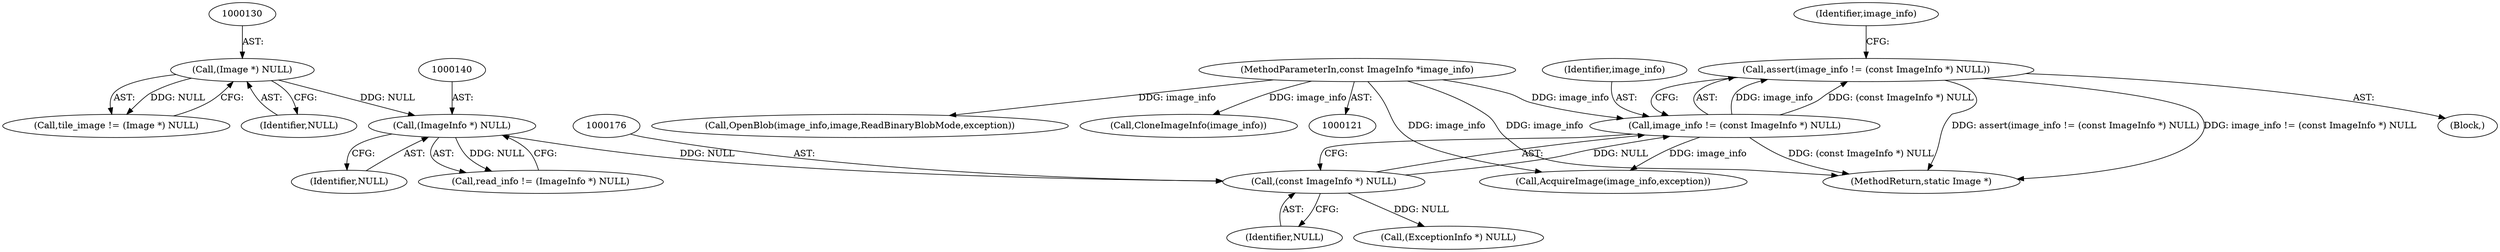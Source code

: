 digraph "0_ImageMagick_6b6bff054d569a77973f2140c0e86366e6168a6c_1@API" {
"1000172" [label="(Call,assert(image_info != (const ImageInfo *) NULL))"];
"1000173" [label="(Call,image_info != (const ImageInfo *) NULL)"];
"1000122" [label="(MethodParameterIn,const ImageInfo *image_info)"];
"1000175" [label="(Call,(const ImageInfo *) NULL)"];
"1000139" [label="(Call,(ImageInfo *) NULL)"];
"1000129" [label="(Call,(Image *) NULL)"];
"1000122" [label="(MethodParameterIn,const ImageInfo *image_info)"];
"1000175" [label="(Call,(const ImageInfo *) NULL)"];
"1000141" [label="(Identifier,NULL)"];
"1000181" [label="(Identifier,image_info)"];
"1000177" [label="(Identifier,NULL)"];
"1000139" [label="(Call,(ImageInfo *) NULL)"];
"1000131" [label="(Identifier,NULL)"];
"1002573" [label="(MethodReturn,static Image *)"];
"1000213" [label="(Call,AcquireImage(image_info,exception))"];
"1000174" [label="(Identifier,image_info)"];
"1000137" [label="(Call,read_info != (ImageInfo *) NULL)"];
"1000173" [label="(Call,image_info != (const ImageInfo *) NULL)"];
"1000124" [label="(Block,)"];
"1000129" [label="(Call,(Image *) NULL)"];
"1000127" [label="(Call,tile_image != (Image *) NULL)"];
"1000202" [label="(Call,(ExceptionInfo *) NULL)"];
"1000218" [label="(Call,OpenBlob(image_info,image,ReadBinaryBlobMode,exception))"];
"1002220" [label="(Call,CloneImageInfo(image_info))"];
"1000172" [label="(Call,assert(image_info != (const ImageInfo *) NULL))"];
"1000172" -> "1000124"  [label="AST: "];
"1000172" -> "1000173"  [label="CFG: "];
"1000173" -> "1000172"  [label="AST: "];
"1000181" -> "1000172"  [label="CFG: "];
"1000172" -> "1002573"  [label="DDG: assert(image_info != (const ImageInfo *) NULL)"];
"1000172" -> "1002573"  [label="DDG: image_info != (const ImageInfo *) NULL"];
"1000173" -> "1000172"  [label="DDG: image_info"];
"1000173" -> "1000172"  [label="DDG: (const ImageInfo *) NULL"];
"1000173" -> "1000175"  [label="CFG: "];
"1000174" -> "1000173"  [label="AST: "];
"1000175" -> "1000173"  [label="AST: "];
"1000173" -> "1002573"  [label="DDG: (const ImageInfo *) NULL"];
"1000122" -> "1000173"  [label="DDG: image_info"];
"1000175" -> "1000173"  [label="DDG: NULL"];
"1000173" -> "1000213"  [label="DDG: image_info"];
"1000122" -> "1000121"  [label="AST: "];
"1000122" -> "1002573"  [label="DDG: image_info"];
"1000122" -> "1000213"  [label="DDG: image_info"];
"1000122" -> "1000218"  [label="DDG: image_info"];
"1000122" -> "1002220"  [label="DDG: image_info"];
"1000175" -> "1000177"  [label="CFG: "];
"1000176" -> "1000175"  [label="AST: "];
"1000177" -> "1000175"  [label="AST: "];
"1000139" -> "1000175"  [label="DDG: NULL"];
"1000175" -> "1000202"  [label="DDG: NULL"];
"1000139" -> "1000137"  [label="AST: "];
"1000139" -> "1000141"  [label="CFG: "];
"1000140" -> "1000139"  [label="AST: "];
"1000141" -> "1000139"  [label="AST: "];
"1000137" -> "1000139"  [label="CFG: "];
"1000139" -> "1000137"  [label="DDG: NULL"];
"1000129" -> "1000139"  [label="DDG: NULL"];
"1000129" -> "1000127"  [label="AST: "];
"1000129" -> "1000131"  [label="CFG: "];
"1000130" -> "1000129"  [label="AST: "];
"1000131" -> "1000129"  [label="AST: "];
"1000127" -> "1000129"  [label="CFG: "];
"1000129" -> "1000127"  [label="DDG: NULL"];
}
